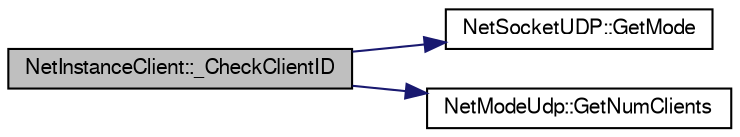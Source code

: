 digraph G
{
  edge [fontname="FreeSans",fontsize="10",labelfontname="FreeSans",labelfontsize="10"];
  node [fontname="FreeSans",fontsize="10",shape=record];
  rankdir=LR;
  Node1 [label="NetInstanceClient::_CheckClientID",height=0.2,width=0.4,color="black", fillcolor="grey75", style="filled" fontcolor="black"];
  Node1 -> Node2 [color="midnightblue",fontsize="10",style="solid",fontname="FreeSans"];
  Node2 [label="NetSocketUDP::GetMode",height=0.2,width=0.4,color="black", fillcolor="white", style="filled",URL="$class_net_socket_u_d_p.html#a22f09fe0a87137338204d30fdbe902b8"];
  Node1 -> Node3 [color="midnightblue",fontsize="10",style="solid",fontname="FreeSans"];
  Node3 [label="NetModeUdp::GetNumClients",height=0.2,width=0.4,color="black", fillcolor="white", style="filled",URL="$class_net_mode_udp.html#a2ec3aa4ddf8d531d1754f8be2a1d87ba"];
}

